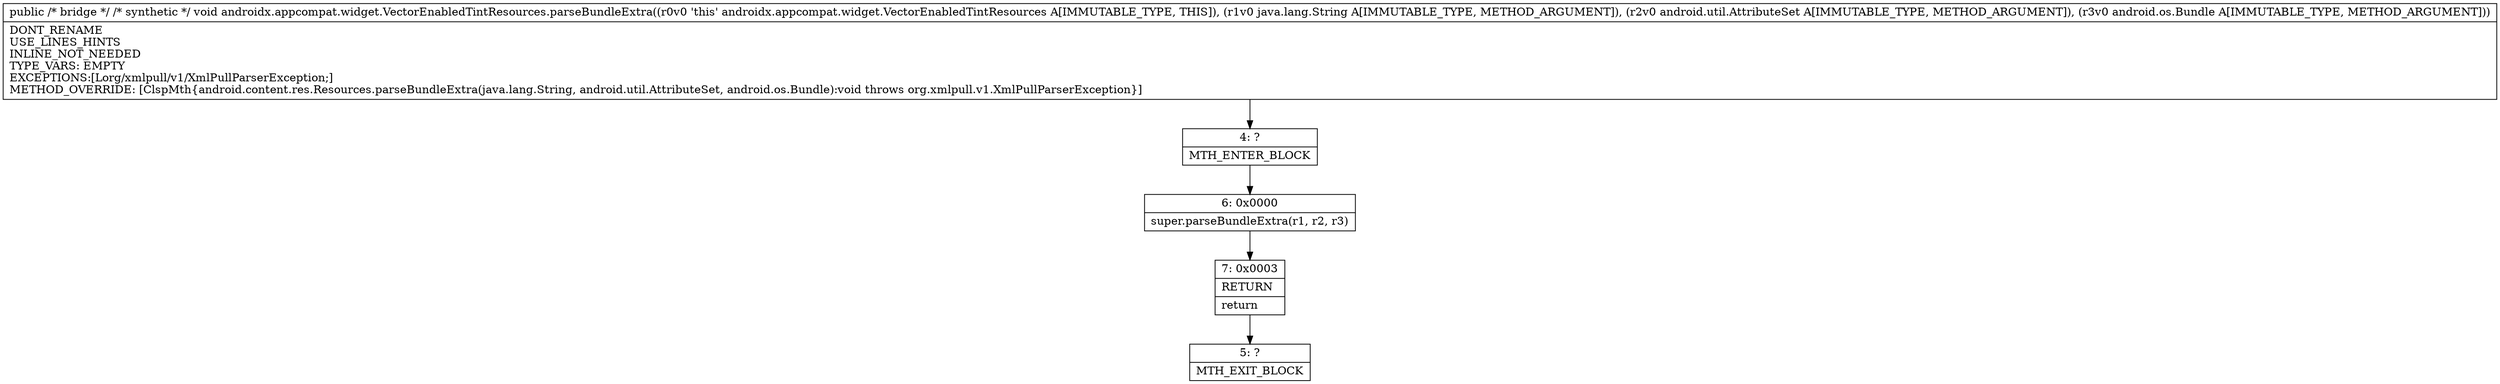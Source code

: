 digraph "CFG forandroidx.appcompat.widget.VectorEnabledTintResources.parseBundleExtra(Ljava\/lang\/String;Landroid\/util\/AttributeSet;Landroid\/os\/Bundle;)V" {
Node_4 [shape=record,label="{4\:\ ?|MTH_ENTER_BLOCK\l}"];
Node_6 [shape=record,label="{6\:\ 0x0000|super.parseBundleExtra(r1, r2, r3)\l}"];
Node_7 [shape=record,label="{7\:\ 0x0003|RETURN\l|return\l}"];
Node_5 [shape=record,label="{5\:\ ?|MTH_EXIT_BLOCK\l}"];
MethodNode[shape=record,label="{public \/* bridge *\/ \/* synthetic *\/ void androidx.appcompat.widget.VectorEnabledTintResources.parseBundleExtra((r0v0 'this' androidx.appcompat.widget.VectorEnabledTintResources A[IMMUTABLE_TYPE, THIS]), (r1v0 java.lang.String A[IMMUTABLE_TYPE, METHOD_ARGUMENT]), (r2v0 android.util.AttributeSet A[IMMUTABLE_TYPE, METHOD_ARGUMENT]), (r3v0 android.os.Bundle A[IMMUTABLE_TYPE, METHOD_ARGUMENT]))  | DONT_RENAME\lUSE_LINES_HINTS\lINLINE_NOT_NEEDED\lTYPE_VARS: EMPTY\lEXCEPTIONS:[Lorg\/xmlpull\/v1\/XmlPullParserException;]\lMETHOD_OVERRIDE: [ClspMth\{android.content.res.Resources.parseBundleExtra(java.lang.String, android.util.AttributeSet, android.os.Bundle):void throws org.xmlpull.v1.XmlPullParserException\}]\l}"];
MethodNode -> Node_4;Node_4 -> Node_6;
Node_6 -> Node_7;
Node_7 -> Node_5;
}

